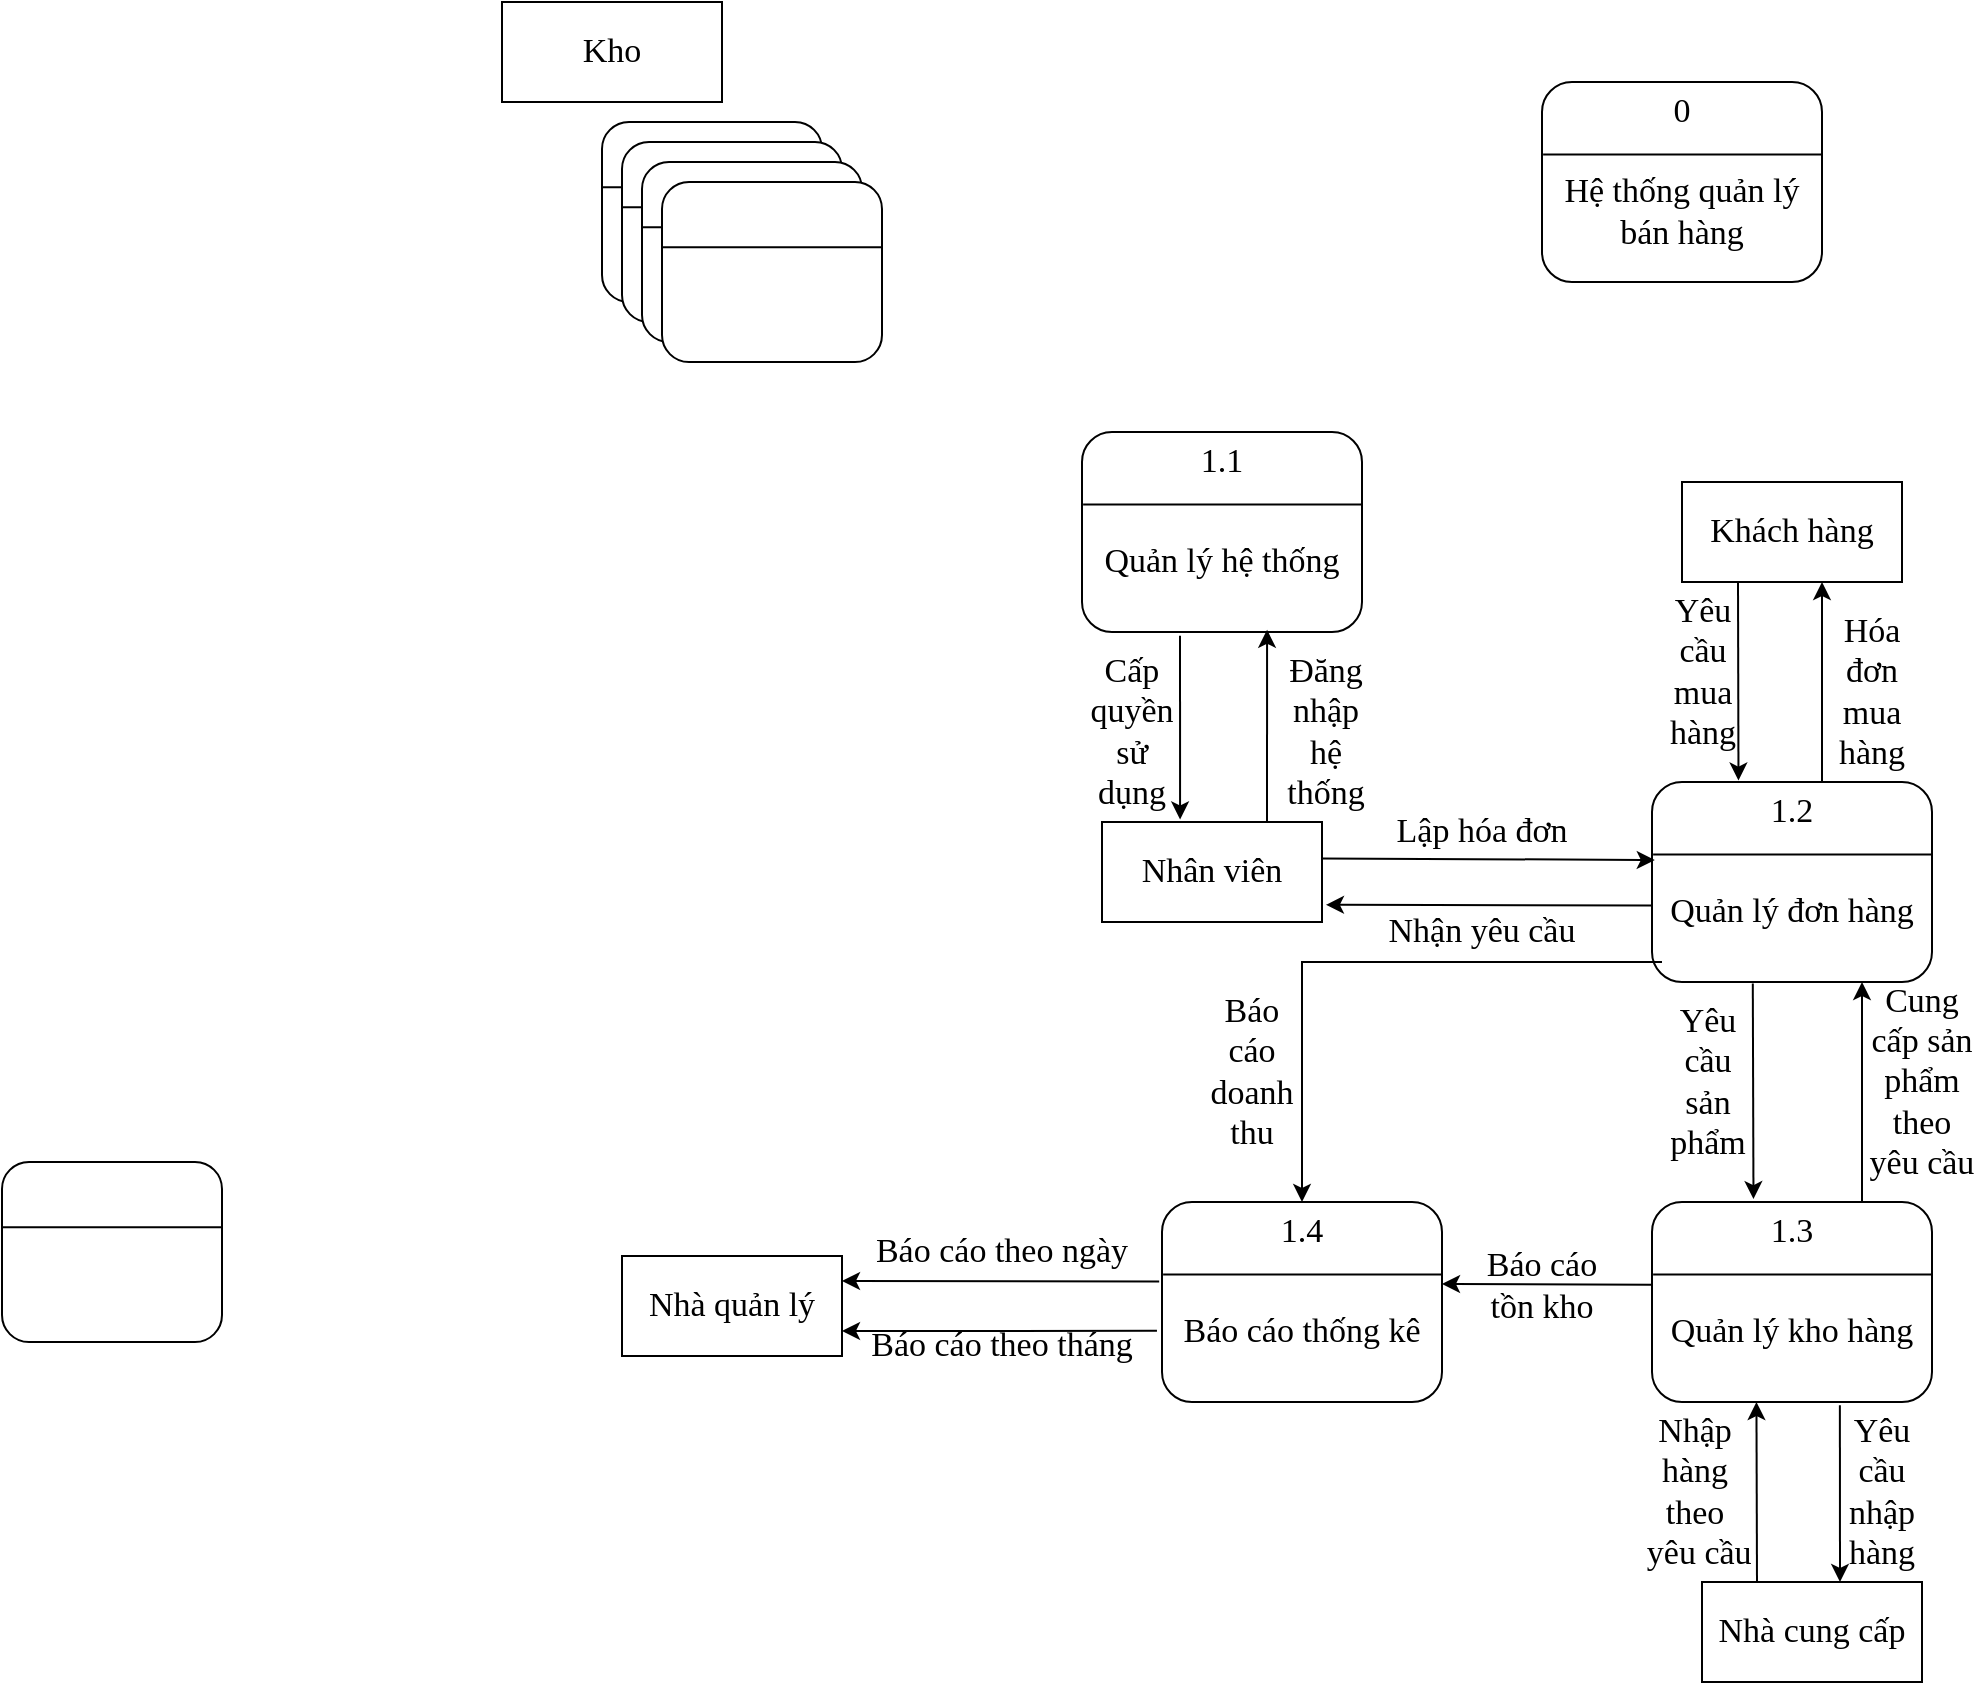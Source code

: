<mxfile version="17.4.2" type="device"><diagram id="tP2WVOeez_E_mUhoIqQR" name="Page-1"><mxGraphModel dx="2957" dy="952" grid="1" gridSize="10" guides="1" tooltips="1" connect="1" arrows="1" fold="1" page="1" pageScale="1" pageWidth="827" pageHeight="1169" math="0" shadow="0"><root><mxCell id="0"/><mxCell id="1" parent="0"/><mxCell id="1XlV6eVTxwRx2--54g8I-13" value="" style="group" parent="1" vertex="1" connectable="0"><mxGeometry x="-260" y="640" width="110" height="90" as="geometry"/></mxCell><mxCell id="1XlV6eVTxwRx2--54g8I-14" value="" style="rounded=1;whiteSpace=wrap;html=1;" parent="1XlV6eVTxwRx2--54g8I-13" vertex="1"><mxGeometry width="110" height="90" as="geometry"/></mxCell><mxCell id="1XlV6eVTxwRx2--54g8I-15" value="" style="endArrow=none;html=1;rounded=0;exitX=0.004;exitY=0.362;exitDx=0;exitDy=0;exitPerimeter=0;entryX=1;entryY=0.362;entryDx=0;entryDy=0;entryPerimeter=0;" parent="1XlV6eVTxwRx2--54g8I-13" source="1XlV6eVTxwRx2--54g8I-14" target="1XlV6eVTxwRx2--54g8I-14" edge="1"><mxGeometry width="50" height="50" relative="1" as="geometry"><mxPoint x="30" y="60" as="sourcePoint"/><mxPoint x="80" y="10" as="targetPoint"/></mxGeometry></mxCell><mxCell id="6nqsyzY-9u5JNoRdlPLR-1" value="" style="group" vertex="1" connectable="0" parent="1"><mxGeometry x="-10" y="60" width="740" height="840" as="geometry"/></mxCell><mxCell id="1XlV6eVTxwRx2--54g8I-3" value="" style="group" parent="6nqsyzY-9u5JNoRdlPLR-1" vertex="1" connectable="0"><mxGeometry x="50" y="60" width="110" height="90" as="geometry"/></mxCell><mxCell id="1XlV6eVTxwRx2--54g8I-1" value="" style="rounded=1;whiteSpace=wrap;html=1;" parent="1XlV6eVTxwRx2--54g8I-3" vertex="1"><mxGeometry width="110" height="90" as="geometry"/></mxCell><mxCell id="1XlV6eVTxwRx2--54g8I-2" value="" style="endArrow=none;html=1;rounded=0;exitX=0.004;exitY=0.362;exitDx=0;exitDy=0;exitPerimeter=0;entryX=1;entryY=0.362;entryDx=0;entryDy=0;entryPerimeter=0;" parent="1XlV6eVTxwRx2--54g8I-3" source="1XlV6eVTxwRx2--54g8I-1" target="1XlV6eVTxwRx2--54g8I-1" edge="1"><mxGeometry width="50" height="50" relative="1" as="geometry"><mxPoint x="30" y="60" as="sourcePoint"/><mxPoint x="80" y="10" as="targetPoint"/></mxGeometry></mxCell><mxCell id="1XlV6eVTxwRx2--54g8I-4" value="" style="group" parent="6nqsyzY-9u5JNoRdlPLR-1" vertex="1" connectable="0"><mxGeometry x="60" y="70" width="110" height="90" as="geometry"/></mxCell><mxCell id="1XlV6eVTxwRx2--54g8I-5" value="" style="rounded=1;whiteSpace=wrap;html=1;" parent="1XlV6eVTxwRx2--54g8I-4" vertex="1"><mxGeometry width="110" height="90" as="geometry"/></mxCell><mxCell id="1XlV6eVTxwRx2--54g8I-6" value="" style="endArrow=none;html=1;rounded=0;exitX=0.004;exitY=0.362;exitDx=0;exitDy=0;exitPerimeter=0;entryX=1;entryY=0.362;entryDx=0;entryDy=0;entryPerimeter=0;" parent="1XlV6eVTxwRx2--54g8I-4" source="1XlV6eVTxwRx2--54g8I-5" target="1XlV6eVTxwRx2--54g8I-5" edge="1"><mxGeometry width="50" height="50" relative="1" as="geometry"><mxPoint x="30" y="60" as="sourcePoint"/><mxPoint x="80" y="10" as="targetPoint"/></mxGeometry></mxCell><mxCell id="1XlV6eVTxwRx2--54g8I-7" value="" style="group" parent="6nqsyzY-9u5JNoRdlPLR-1" vertex="1" connectable="0"><mxGeometry x="70" y="80" width="110" height="90" as="geometry"/></mxCell><mxCell id="1XlV6eVTxwRx2--54g8I-8" value="" style="rounded=1;whiteSpace=wrap;html=1;" parent="1XlV6eVTxwRx2--54g8I-7" vertex="1"><mxGeometry width="110" height="90" as="geometry"/></mxCell><mxCell id="1XlV6eVTxwRx2--54g8I-9" value="" style="endArrow=none;html=1;rounded=0;exitX=0.004;exitY=0.362;exitDx=0;exitDy=0;exitPerimeter=0;entryX=1;entryY=0.362;entryDx=0;entryDy=0;entryPerimeter=0;" parent="1XlV6eVTxwRx2--54g8I-7" source="1XlV6eVTxwRx2--54g8I-8" target="1XlV6eVTxwRx2--54g8I-8" edge="1"><mxGeometry width="50" height="50" relative="1" as="geometry"><mxPoint x="30" y="60" as="sourcePoint"/><mxPoint x="80" y="10" as="targetPoint"/></mxGeometry></mxCell><mxCell id="1XlV6eVTxwRx2--54g8I-10" value="" style="group" parent="6nqsyzY-9u5JNoRdlPLR-1" vertex="1" connectable="0"><mxGeometry x="80" y="90" width="110" height="90" as="geometry"/></mxCell><mxCell id="1XlV6eVTxwRx2--54g8I-11" value="" style="rounded=1;whiteSpace=wrap;html=1;" parent="1XlV6eVTxwRx2--54g8I-10" vertex="1"><mxGeometry width="110" height="90" as="geometry"/></mxCell><mxCell id="1XlV6eVTxwRx2--54g8I-12" value="" style="endArrow=none;html=1;rounded=0;exitX=0.004;exitY=0.362;exitDx=0;exitDy=0;exitPerimeter=0;entryX=1;entryY=0.362;entryDx=0;entryDy=0;entryPerimeter=0;" parent="1XlV6eVTxwRx2--54g8I-10" source="1XlV6eVTxwRx2--54g8I-11" target="1XlV6eVTxwRx2--54g8I-11" edge="1"><mxGeometry width="50" height="50" relative="1" as="geometry"><mxPoint x="30" y="60" as="sourcePoint"/><mxPoint x="80" y="10" as="targetPoint"/></mxGeometry></mxCell><mxCell id="1XlV6eVTxwRx2--54g8I-16" value="" style="group" parent="6nqsyzY-9u5JNoRdlPLR-1" vertex="1" connectable="0"><mxGeometry x="520" y="40" width="140" height="100" as="geometry"/></mxCell><mxCell id="1XlV6eVTxwRx2--54g8I-21" value="" style="group" parent="1XlV6eVTxwRx2--54g8I-16" vertex="1" connectable="0"><mxGeometry width="140" height="100" as="geometry"/></mxCell><mxCell id="1XlV6eVTxwRx2--54g8I-17" value="" style="rounded=1;whiteSpace=wrap;html=1;" parent="1XlV6eVTxwRx2--54g8I-21" vertex="1"><mxGeometry width="140" height="100" as="geometry"/></mxCell><mxCell id="1XlV6eVTxwRx2--54g8I-19" value="Hệ thống quản lý bán hàng" style="text;html=1;strokeColor=none;fillColor=none;align=center;verticalAlign=middle;whiteSpace=wrap;rounded=0;fontSize=17;fontFamily=Times New Roman;" parent="1XlV6eVTxwRx2--54g8I-21" vertex="1"><mxGeometry x="5" y="50" width="130" height="30" as="geometry"/></mxCell><mxCell id="1XlV6eVTxwRx2--54g8I-20" value="0" style="text;html=1;strokeColor=none;fillColor=none;align=center;verticalAlign=middle;whiteSpace=wrap;rounded=0;fontFamily=Times New Roman;fontSize=17;" parent="1XlV6eVTxwRx2--54g8I-21" vertex="1"><mxGeometry x="40" width="60" height="30" as="geometry"/></mxCell><mxCell id="1XlV6eVTxwRx2--54g8I-18" value="" style="endArrow=none;html=1;rounded=0;exitX=0.004;exitY=0.362;exitDx=0;exitDy=0;exitPerimeter=0;entryX=1;entryY=0.362;entryDx=0;entryDy=0;entryPerimeter=0;" parent="1XlV6eVTxwRx2--54g8I-21" source="1XlV6eVTxwRx2--54g8I-17" target="1XlV6eVTxwRx2--54g8I-17" edge="1"><mxGeometry width="50" height="50" relative="1" as="geometry"><mxPoint x="38.182" y="66.667" as="sourcePoint"/><mxPoint x="101.818" y="11.111" as="targetPoint"/></mxGeometry></mxCell><mxCell id="1XlV6eVTxwRx2--54g8I-26" value="Kho" style="rounded=0;whiteSpace=wrap;html=1;fontFamily=Times New Roman;fontSize=17;" parent="6nqsyzY-9u5JNoRdlPLR-1" vertex="1"><mxGeometry width="110" height="50" as="geometry"/></mxCell><mxCell id="1XlV6eVTxwRx2--54g8I-103" value="" style="group" parent="6nqsyzY-9u5JNoRdlPLR-1" vertex="1" connectable="0"><mxGeometry x="60" y="215" width="680" height="625" as="geometry"/></mxCell><mxCell id="1XlV6eVTxwRx2--54g8I-23" value="Nhân viên" style="rounded=0;whiteSpace=wrap;html=1;fontFamily=Times New Roman;fontSize=17;" parent="1XlV6eVTxwRx2--54g8I-103" vertex="1"><mxGeometry x="240" y="195" width="110" height="50" as="geometry"/></mxCell><mxCell id="1XlV6eVTxwRx2--54g8I-24" value="Khách hàng" style="rounded=0;whiteSpace=wrap;html=1;fontFamily=Times New Roman;fontSize=17;" parent="1XlV6eVTxwRx2--54g8I-103" vertex="1"><mxGeometry x="530" y="25" width="110" height="50" as="geometry"/></mxCell><mxCell id="1XlV6eVTxwRx2--54g8I-25" value="Nhà cung cấp" style="rounded=0;whiteSpace=wrap;html=1;fontFamily=Times New Roman;fontSize=17;" parent="1XlV6eVTxwRx2--54g8I-103" vertex="1"><mxGeometry x="540" y="575" width="110" height="50" as="geometry"/></mxCell><mxCell id="1XlV6eVTxwRx2--54g8I-27" value="Nhà quản lý" style="rounded=0;whiteSpace=wrap;html=1;fontFamily=Times New Roman;fontSize=17;" parent="1XlV6eVTxwRx2--54g8I-103" vertex="1"><mxGeometry y="412" width="110" height="50" as="geometry"/></mxCell><mxCell id="1XlV6eVTxwRx2--54g8I-29" value="" style="group" parent="1XlV6eVTxwRx2--54g8I-103" vertex="1" connectable="0"><mxGeometry x="230" width="140" height="100" as="geometry"/></mxCell><mxCell id="1XlV6eVTxwRx2--54g8I-30" value="" style="group" parent="1XlV6eVTxwRx2--54g8I-29" vertex="1" connectable="0"><mxGeometry width="140" height="100" as="geometry"/></mxCell><mxCell id="1XlV6eVTxwRx2--54g8I-31" value="" style="rounded=1;whiteSpace=wrap;html=1;" parent="1XlV6eVTxwRx2--54g8I-30" vertex="1"><mxGeometry width="140" height="100" as="geometry"/></mxCell><mxCell id="1XlV6eVTxwRx2--54g8I-32" value="Quản lý hệ thống" style="text;html=1;strokeColor=none;fillColor=none;align=center;verticalAlign=middle;whiteSpace=wrap;rounded=0;fontSize=17;fontFamily=Times New Roman;" parent="1XlV6eVTxwRx2--54g8I-30" vertex="1"><mxGeometry x="5" y="50" width="130" height="30" as="geometry"/></mxCell><mxCell id="1XlV6eVTxwRx2--54g8I-33" value="&lt;font style=&quot;vertical-align: inherit&quot;&gt;&lt;font style=&quot;vertical-align: inherit&quot;&gt;&lt;font style=&quot;vertical-align: inherit&quot;&gt;&lt;font style=&quot;vertical-align: inherit&quot;&gt;&lt;font style=&quot;vertical-align: inherit&quot;&gt;&lt;font style=&quot;vertical-align: inherit&quot;&gt;1.1&lt;/font&gt;&lt;/font&gt;&lt;/font&gt;&lt;/font&gt;&lt;/font&gt;&lt;/font&gt;" style="text;html=1;strokeColor=none;fillColor=none;align=center;verticalAlign=middle;whiteSpace=wrap;rounded=0;fontFamily=Times New Roman;fontSize=17;" parent="1XlV6eVTxwRx2--54g8I-30" vertex="1"><mxGeometry x="40" width="60" height="30" as="geometry"/></mxCell><mxCell id="1XlV6eVTxwRx2--54g8I-34" value="" style="endArrow=none;html=1;rounded=0;exitX=0.004;exitY=0.362;exitDx=0;exitDy=0;exitPerimeter=0;entryX=1;entryY=0.362;entryDx=0;entryDy=0;entryPerimeter=0;" parent="1XlV6eVTxwRx2--54g8I-30" source="1XlV6eVTxwRx2--54g8I-31" target="1XlV6eVTxwRx2--54g8I-31" edge="1"><mxGeometry width="50" height="50" relative="1" as="geometry"><mxPoint x="38.182" y="66.667" as="sourcePoint"/><mxPoint x="101.818" y="11.111" as="targetPoint"/></mxGeometry></mxCell><mxCell id="1XlV6eVTxwRx2--54g8I-35" value="" style="group" parent="1XlV6eVTxwRx2--54g8I-103" vertex="1" connectable="0"><mxGeometry x="515" y="175" width="140" height="100" as="geometry"/></mxCell><mxCell id="1XlV6eVTxwRx2--54g8I-36" value="" style="group" parent="1XlV6eVTxwRx2--54g8I-35" vertex="1" connectable="0"><mxGeometry width="140" height="100" as="geometry"/></mxCell><mxCell id="1XlV6eVTxwRx2--54g8I-37" value="" style="rounded=1;whiteSpace=wrap;html=1;" parent="1XlV6eVTxwRx2--54g8I-36" vertex="1"><mxGeometry width="140" height="100" as="geometry"/></mxCell><mxCell id="1XlV6eVTxwRx2--54g8I-38" value="Quản lý đơn hàng" style="text;html=1;strokeColor=none;fillColor=none;align=center;verticalAlign=middle;whiteSpace=wrap;rounded=0;fontSize=17;fontFamily=Times New Roman;" parent="1XlV6eVTxwRx2--54g8I-36" vertex="1"><mxGeometry x="5" y="50" width="130" height="30" as="geometry"/></mxCell><mxCell id="1XlV6eVTxwRx2--54g8I-39" value="&lt;font style=&quot;vertical-align: inherit&quot;&gt;&lt;font style=&quot;vertical-align: inherit&quot;&gt;1.2&lt;/font&gt;&lt;/font&gt;" style="text;html=1;strokeColor=none;fillColor=none;align=center;verticalAlign=middle;whiteSpace=wrap;rounded=0;fontFamily=Times New Roman;fontSize=17;" parent="1XlV6eVTxwRx2--54g8I-36" vertex="1"><mxGeometry x="40" width="60" height="30" as="geometry"/></mxCell><mxCell id="1XlV6eVTxwRx2--54g8I-40" value="" style="endArrow=none;html=1;rounded=0;exitX=0.004;exitY=0.362;exitDx=0;exitDy=0;exitPerimeter=0;entryX=1;entryY=0.362;entryDx=0;entryDy=0;entryPerimeter=0;" parent="1XlV6eVTxwRx2--54g8I-36" source="1XlV6eVTxwRx2--54g8I-37" target="1XlV6eVTxwRx2--54g8I-37" edge="1"><mxGeometry width="50" height="50" relative="1" as="geometry"><mxPoint x="38.182" y="66.667" as="sourcePoint"/><mxPoint x="101.818" y="11.111" as="targetPoint"/></mxGeometry></mxCell><mxCell id="1XlV6eVTxwRx2--54g8I-41" value="" style="group" parent="1XlV6eVTxwRx2--54g8I-103" vertex="1" connectable="0"><mxGeometry x="515" y="385" width="140" height="100" as="geometry"/></mxCell><mxCell id="1XlV6eVTxwRx2--54g8I-42" value="" style="group" parent="1XlV6eVTxwRx2--54g8I-41" vertex="1" connectable="0"><mxGeometry width="140" height="100" as="geometry"/></mxCell><mxCell id="1XlV6eVTxwRx2--54g8I-43" value="" style="rounded=1;whiteSpace=wrap;html=1;" parent="1XlV6eVTxwRx2--54g8I-42" vertex="1"><mxGeometry width="140" height="100" as="geometry"/></mxCell><mxCell id="1XlV6eVTxwRx2--54g8I-44" value="Quản lý kho hàng" style="text;html=1;strokeColor=none;fillColor=none;align=center;verticalAlign=middle;whiteSpace=wrap;rounded=0;fontSize=17;fontFamily=Times New Roman;" parent="1XlV6eVTxwRx2--54g8I-42" vertex="1"><mxGeometry x="5" y="50" width="130" height="30" as="geometry"/></mxCell><mxCell id="1XlV6eVTxwRx2--54g8I-45" value="&lt;font style=&quot;vertical-align: inherit&quot;&gt;&lt;font style=&quot;vertical-align: inherit&quot;&gt;1.3&lt;/font&gt;&lt;/font&gt;" style="text;html=1;strokeColor=none;fillColor=none;align=center;verticalAlign=middle;whiteSpace=wrap;rounded=0;fontFamily=Times New Roman;fontSize=17;" parent="1XlV6eVTxwRx2--54g8I-42" vertex="1"><mxGeometry x="40" width="60" height="30" as="geometry"/></mxCell><mxCell id="1XlV6eVTxwRx2--54g8I-46" value="" style="endArrow=none;html=1;rounded=0;exitX=0.004;exitY=0.362;exitDx=0;exitDy=0;exitPerimeter=0;entryX=1;entryY=0.362;entryDx=0;entryDy=0;entryPerimeter=0;" parent="1XlV6eVTxwRx2--54g8I-42" source="1XlV6eVTxwRx2--54g8I-43" target="1XlV6eVTxwRx2--54g8I-43" edge="1"><mxGeometry width="50" height="50" relative="1" as="geometry"><mxPoint x="38.182" y="66.667" as="sourcePoint"/><mxPoint x="101.818" y="11.111" as="targetPoint"/></mxGeometry></mxCell><mxCell id="1XlV6eVTxwRx2--54g8I-47" value="" style="group" parent="1XlV6eVTxwRx2--54g8I-103" vertex="1" connectable="0"><mxGeometry x="270" y="385" width="140" height="100" as="geometry"/></mxCell><mxCell id="1XlV6eVTxwRx2--54g8I-48" value="" style="group" parent="1XlV6eVTxwRx2--54g8I-47" vertex="1" connectable="0"><mxGeometry width="140" height="100" as="geometry"/></mxCell><mxCell id="1XlV6eVTxwRx2--54g8I-49" value="" style="rounded=1;whiteSpace=wrap;html=1;" parent="1XlV6eVTxwRx2--54g8I-48" vertex="1"><mxGeometry width="140" height="100" as="geometry"/></mxCell><mxCell id="1XlV6eVTxwRx2--54g8I-50" value="Báo cáo thống kê" style="text;html=1;strokeColor=none;fillColor=none;align=center;verticalAlign=middle;whiteSpace=wrap;rounded=0;fontSize=17;fontFamily=Times New Roman;" parent="1XlV6eVTxwRx2--54g8I-48" vertex="1"><mxGeometry x="5" y="50" width="130" height="30" as="geometry"/></mxCell><mxCell id="1XlV6eVTxwRx2--54g8I-51" value="&lt;font style=&quot;vertical-align: inherit&quot;&gt;&lt;font style=&quot;vertical-align: inherit&quot;&gt;1.4&lt;/font&gt;&lt;/font&gt;" style="text;html=1;strokeColor=none;fillColor=none;align=center;verticalAlign=middle;whiteSpace=wrap;rounded=0;fontFamily=Times New Roman;fontSize=17;" parent="1XlV6eVTxwRx2--54g8I-48" vertex="1"><mxGeometry x="40" width="60" height="30" as="geometry"/></mxCell><mxCell id="1XlV6eVTxwRx2--54g8I-52" value="" style="endArrow=none;html=1;rounded=0;exitX=0.004;exitY=0.362;exitDx=0;exitDy=0;exitPerimeter=0;entryX=1;entryY=0.362;entryDx=0;entryDy=0;entryPerimeter=0;" parent="1XlV6eVTxwRx2--54g8I-48" source="1XlV6eVTxwRx2--54g8I-49" target="1XlV6eVTxwRx2--54g8I-49" edge="1"><mxGeometry width="50" height="50" relative="1" as="geometry"><mxPoint x="38.182" y="66.667" as="sourcePoint"/><mxPoint x="101.818" y="11.111" as="targetPoint"/></mxGeometry></mxCell><mxCell id="1XlV6eVTxwRx2--54g8I-60" value="" style="endArrow=classic;html=1;rounded=0;fontFamily=Times New Roman;fontSize=17;exitX=0.75;exitY=0;exitDx=0;exitDy=0;entryX=0.661;entryY=0.989;entryDx=0;entryDy=0;entryPerimeter=0;" parent="1XlV6eVTxwRx2--54g8I-103" source="1XlV6eVTxwRx2--54g8I-23" target="1XlV6eVTxwRx2--54g8I-31" edge="1"><mxGeometry width="50" height="50" relative="1" as="geometry"><mxPoint x="160" y="535" as="sourcePoint"/><mxPoint x="70" y="235" as="targetPoint"/></mxGeometry></mxCell><mxCell id="1XlV6eVTxwRx2--54g8I-61" value="" style="endArrow=classic;html=1;rounded=0;fontFamily=Times New Roman;fontSize=17;exitX=0.35;exitY=1.019;exitDx=0;exitDy=0;entryX=0.355;entryY=-0.025;entryDx=0;entryDy=0;exitPerimeter=0;entryPerimeter=0;" parent="1XlV6eVTxwRx2--54g8I-103" source="1XlV6eVTxwRx2--54g8I-31" target="1XlV6eVTxwRx2--54g8I-23" edge="1"><mxGeometry width="50" height="50" relative="1" as="geometry"><mxPoint x="220" y="345" as="sourcePoint"/><mxPoint x="330" y="285" as="targetPoint"/></mxGeometry></mxCell><mxCell id="1XlV6eVTxwRx2--54g8I-65" value="" style="endArrow=classic;html=1;rounded=0;fontFamily=Times New Roman;fontSize=17;exitX=0.996;exitY=0.364;exitDx=0;exitDy=0;exitPerimeter=0;entryX=0.01;entryY=0.39;entryDx=0;entryDy=0;entryPerimeter=0;" parent="1XlV6eVTxwRx2--54g8I-103" source="1XlV6eVTxwRx2--54g8I-23" target="1XlV6eVTxwRx2--54g8I-37" edge="1"><mxGeometry width="50" height="50" relative="1" as="geometry"><mxPoint x="300" y="495" as="sourcePoint"/><mxPoint x="510" y="213" as="targetPoint"/></mxGeometry></mxCell><mxCell id="1XlV6eVTxwRx2--54g8I-68" value="Đăng nhập hệ thống" style="text;html=1;strokeColor=none;fillColor=none;align=center;verticalAlign=middle;whiteSpace=wrap;rounded=0;fontFamily=Times New Roman;fontSize=17;rotation=0;" parent="1XlV6eVTxwRx2--54g8I-103" vertex="1"><mxGeometry x="332.5" y="135" width="37.5" height="30" as="geometry"/></mxCell><mxCell id="1XlV6eVTxwRx2--54g8I-69" value="Cấp quyền sử dụng" style="text;html=1;strokeColor=none;fillColor=none;align=center;verticalAlign=middle;whiteSpace=wrap;rounded=0;fontFamily=Times New Roman;fontSize=17;rotation=0;" parent="1XlV6eVTxwRx2--54g8I-103" vertex="1"><mxGeometry x="230" y="135" width="50" height="30" as="geometry"/></mxCell><mxCell id="1XlV6eVTxwRx2--54g8I-70" value="Lập hóa đơn" style="text;html=1;strokeColor=none;fillColor=none;align=center;verticalAlign=middle;whiteSpace=wrap;rounded=0;fontFamily=Times New Roman;fontSize=17;rotation=0;" parent="1XlV6eVTxwRx2--54g8I-103" vertex="1"><mxGeometry x="380" y="185" width="100" height="30" as="geometry"/></mxCell><mxCell id="1XlV6eVTxwRx2--54g8I-71" value="" style="endArrow=classic;html=1;rounded=0;fontFamily=Times New Roman;fontSize=17;entryX=1.018;entryY=0.828;entryDx=0;entryDy=0;entryPerimeter=0;exitX=0.001;exitY=0.617;exitDx=0;exitDy=0;exitPerimeter=0;" parent="1XlV6eVTxwRx2--54g8I-103" source="1XlV6eVTxwRx2--54g8I-37" target="1XlV6eVTxwRx2--54g8I-23" edge="1"><mxGeometry width="50" height="50" relative="1" as="geometry"><mxPoint x="510" y="235" as="sourcePoint"/><mxPoint x="240" y="295" as="targetPoint"/></mxGeometry></mxCell><mxCell id="1XlV6eVTxwRx2--54g8I-72" value="Nhận yêu cầu" style="text;html=1;strokeColor=none;fillColor=none;align=center;verticalAlign=middle;whiteSpace=wrap;rounded=0;fontFamily=Times New Roman;fontSize=17;rotation=0;" parent="1XlV6eVTxwRx2--54g8I-103" vertex="1"><mxGeometry x="370" y="235" width="120" height="30" as="geometry"/></mxCell><mxCell id="1XlV6eVTxwRx2--54g8I-76" value="" style="endArrow=classic;html=1;rounded=0;fontFamily=Times New Roman;fontSize=17;exitX=0.75;exitY=0;exitDx=0;exitDy=0;" parent="1XlV6eVTxwRx2--54g8I-103" source="1XlV6eVTxwRx2--54g8I-39" edge="1"><mxGeometry width="50" height="50" relative="1" as="geometry"><mxPoint x="540" y="175" as="sourcePoint"/><mxPoint x="600" y="75" as="targetPoint"/></mxGeometry></mxCell><mxCell id="1XlV6eVTxwRx2--54g8I-77" value="" style="endArrow=classic;html=1;rounded=0;fontFamily=Times New Roman;fontSize=17;entryX=0.054;entryY=-0.024;entryDx=0;entryDy=0;entryPerimeter=0;" parent="1XlV6eVTxwRx2--54g8I-103" target="1XlV6eVTxwRx2--54g8I-39" edge="1"><mxGeometry width="50" height="50" relative="1" as="geometry"><mxPoint x="558" y="75" as="sourcePoint"/><mxPoint x="620" y="105" as="targetPoint"/></mxGeometry></mxCell><mxCell id="1XlV6eVTxwRx2--54g8I-78" value="Yêu cầu mua hàng" style="text;html=1;strokeColor=none;fillColor=none;align=center;verticalAlign=middle;whiteSpace=wrap;rounded=0;fontFamily=Times New Roman;fontSize=17;" parent="1XlV6eVTxwRx2--54g8I-103" vertex="1"><mxGeometry x="512.5" y="105" width="55" height="30" as="geometry"/></mxCell><mxCell id="1XlV6eVTxwRx2--54g8I-79" value="Hóa đơn mua hàng" style="text;html=1;strokeColor=none;fillColor=none;align=center;verticalAlign=middle;whiteSpace=wrap;rounded=0;fontFamily=Times New Roman;fontSize=17;" parent="1XlV6eVTxwRx2--54g8I-103" vertex="1"><mxGeometry x="600" y="115" width="50" height="30" as="geometry"/></mxCell><mxCell id="1XlV6eVTxwRx2--54g8I-81" value="" style="endArrow=classic;html=1;rounded=0;fontFamily=Times New Roman;fontSize=17;exitX=0.75;exitY=0;exitDx=0;exitDy=0;entryX=0.75;entryY=1;entryDx=0;entryDy=0;" parent="1XlV6eVTxwRx2--54g8I-103" source="1XlV6eVTxwRx2--54g8I-43" target="1XlV6eVTxwRx2--54g8I-37" edge="1"><mxGeometry width="50" height="50" relative="1" as="geometry"><mxPoint x="350" y="465" as="sourcePoint"/><mxPoint x="400" y="415" as="targetPoint"/></mxGeometry></mxCell><mxCell id="1XlV6eVTxwRx2--54g8I-82" value="" style="endArrow=classic;html=1;rounded=0;fontFamily=Times New Roman;fontSize=17;exitX=0.36;exitY=1.007;exitDx=0;exitDy=0;exitPerimeter=0;entryX=0.179;entryY=-0.048;entryDx=0;entryDy=0;entryPerimeter=0;" parent="1XlV6eVTxwRx2--54g8I-103" source="1XlV6eVTxwRx2--54g8I-37" target="1XlV6eVTxwRx2--54g8I-45" edge="1"><mxGeometry width="50" height="50" relative="1" as="geometry"><mxPoint x="410" y="355" as="sourcePoint"/><mxPoint x="460" y="305" as="targetPoint"/></mxGeometry></mxCell><mxCell id="1XlV6eVTxwRx2--54g8I-83" value="Yêu cầu sản phẩm" style="text;html=1;strokeColor=none;fillColor=none;align=center;verticalAlign=middle;whiteSpace=wrap;rounded=0;fontFamily=Times New Roman;fontSize=17;" parent="1XlV6eVTxwRx2--54g8I-103" vertex="1"><mxGeometry x="517.5" y="310" width="50" height="30" as="geometry"/></mxCell><mxCell id="1XlV6eVTxwRx2--54g8I-84" value="Cung cấp sản phẩm theo yêu cầu" style="text;html=1;strokeColor=none;fillColor=none;align=center;verticalAlign=middle;whiteSpace=wrap;rounded=0;fontFamily=Times New Roman;fontSize=17;" parent="1XlV6eVTxwRx2--54g8I-103" vertex="1"><mxGeometry x="620" y="310" width="60" height="30" as="geometry"/></mxCell><mxCell id="1XlV6eVTxwRx2--54g8I-90" value="" style="endArrow=classic;html=1;rounded=0;fontFamily=Times New Roman;fontSize=17;entryX=0.5;entryY=0;entryDx=0;entryDy=0;" parent="1XlV6eVTxwRx2--54g8I-103" target="1XlV6eVTxwRx2--54g8I-51" edge="1"><mxGeometry width="50" height="50" relative="1" as="geometry"><mxPoint x="520" y="265" as="sourcePoint"/><mxPoint x="400" y="295" as="targetPoint"/><Array as="points"><mxPoint x="340" y="265"/></Array></mxGeometry></mxCell><mxCell id="1XlV6eVTxwRx2--54g8I-91" value="" style="endArrow=classic;html=1;rounded=0;fontFamily=Times New Roman;fontSize=17;exitX=-0.003;exitY=0.414;exitDx=0;exitDy=0;exitPerimeter=0;" parent="1XlV6eVTxwRx2--54g8I-103" source="1XlV6eVTxwRx2--54g8I-43" edge="1"><mxGeometry width="50" height="50" relative="1" as="geometry"><mxPoint x="350" y="345" as="sourcePoint"/><mxPoint x="410" y="426" as="targetPoint"/></mxGeometry></mxCell><mxCell id="1XlV6eVTxwRx2--54g8I-92" value="Báo cáo tồn kho" style="text;html=1;strokeColor=none;fillColor=none;align=center;verticalAlign=middle;whiteSpace=wrap;rounded=0;fontFamily=Times New Roman;fontSize=17;" parent="1XlV6eVTxwRx2--54g8I-103" vertex="1"><mxGeometry x="430" y="412" width="60" height="30" as="geometry"/></mxCell><mxCell id="1XlV6eVTxwRx2--54g8I-93" value="Báo cáo doanh thu" style="text;html=1;strokeColor=none;fillColor=none;align=center;verticalAlign=middle;whiteSpace=wrap;rounded=0;fontFamily=Times New Roman;fontSize=17;" parent="1XlV6eVTxwRx2--54g8I-103" vertex="1"><mxGeometry x="290" y="305" width="50" height="30" as="geometry"/></mxCell><mxCell id="1XlV6eVTxwRx2--54g8I-94" value="" style="endArrow=classic;html=1;rounded=0;fontFamily=Times New Roman;fontSize=17;exitX=-0.01;exitY=0.398;exitDx=0;exitDy=0;exitPerimeter=0;entryX=1;entryY=0.25;entryDx=0;entryDy=0;" parent="1XlV6eVTxwRx2--54g8I-103" source="1XlV6eVTxwRx2--54g8I-49" target="1XlV6eVTxwRx2--54g8I-27" edge="1"><mxGeometry width="50" height="50" relative="1" as="geometry"><mxPoint x="220" y="385" as="sourcePoint"/><mxPoint x="140" y="425" as="targetPoint"/></mxGeometry></mxCell><mxCell id="1XlV6eVTxwRx2--54g8I-95" value="" style="endArrow=classic;html=1;rounded=0;fontFamily=Times New Roman;fontSize=17;exitX=-0.018;exitY=0.644;exitDx=0;exitDy=0;exitPerimeter=0;entryX=1;entryY=0.75;entryDx=0;entryDy=0;" parent="1XlV6eVTxwRx2--54g8I-103" source="1XlV6eVTxwRx2--54g8I-49" target="1XlV6eVTxwRx2--54g8I-27" edge="1"><mxGeometry width="50" height="50" relative="1" as="geometry"><mxPoint x="220" y="385" as="sourcePoint"/><mxPoint x="270" y="335" as="targetPoint"/></mxGeometry></mxCell><mxCell id="1XlV6eVTxwRx2--54g8I-96" value="Báo cáo theo ngày" style="text;html=1;strokeColor=none;fillColor=none;align=center;verticalAlign=middle;whiteSpace=wrap;rounded=0;fontFamily=Times New Roman;fontSize=17;" parent="1XlV6eVTxwRx2--54g8I-103" vertex="1"><mxGeometry x="120" y="395" width="140" height="30" as="geometry"/></mxCell><mxCell id="1XlV6eVTxwRx2--54g8I-97" value="Báo cáo theo tháng" style="text;html=1;strokeColor=none;fillColor=none;align=center;verticalAlign=middle;whiteSpace=wrap;rounded=0;fontFamily=Times New Roman;fontSize=17;" parent="1XlV6eVTxwRx2--54g8I-103" vertex="1"><mxGeometry x="120" y="442" width="140" height="30" as="geometry"/></mxCell><mxCell id="1XlV6eVTxwRx2--54g8I-99" value="" style="endArrow=classic;html=1;rounded=0;fontFamily=Times New Roman;fontSize=17;exitX=0.671;exitY=1.016;exitDx=0;exitDy=0;exitPerimeter=0;" parent="1XlV6eVTxwRx2--54g8I-103" source="1XlV6eVTxwRx2--54g8I-43" edge="1"><mxGeometry width="50" height="50" relative="1" as="geometry"><mxPoint x="540" y="495" as="sourcePoint"/><mxPoint x="609" y="575" as="targetPoint"/></mxGeometry></mxCell><mxCell id="1XlV6eVTxwRx2--54g8I-100" value="Yêu cầu nhập hàng" style="text;html=1;strokeColor=none;fillColor=none;align=center;verticalAlign=middle;whiteSpace=wrap;rounded=0;fontFamily=Times New Roman;fontSize=17;" parent="1XlV6eVTxwRx2--54g8I-103" vertex="1"><mxGeometry x="605" y="515" width="50" height="30" as="geometry"/></mxCell><mxCell id="1XlV6eVTxwRx2--54g8I-101" value="" style="endArrow=classic;html=1;rounded=0;fontFamily=Times New Roman;fontSize=17;exitX=0.25;exitY=0;exitDx=0;exitDy=0;entryX=0.373;entryY=1;entryDx=0;entryDy=0;entryPerimeter=0;" parent="1XlV6eVTxwRx2--54g8I-103" source="1XlV6eVTxwRx2--54g8I-25" target="1XlV6eVTxwRx2--54g8I-43" edge="1"><mxGeometry width="50" height="50" relative="1" as="geometry"><mxPoint x="590" y="505" as="sourcePoint"/><mxPoint x="640" y="455" as="targetPoint"/></mxGeometry></mxCell><mxCell id="1XlV6eVTxwRx2--54g8I-102" value="Nhập hàng theo&lt;br&gt;&amp;nbsp;yêu cầu" style="text;html=1;strokeColor=none;fillColor=none;align=center;verticalAlign=middle;whiteSpace=wrap;rounded=0;fontFamily=Times New Roman;fontSize=17;" parent="1XlV6eVTxwRx2--54g8I-103" vertex="1"><mxGeometry x="505" y="515" width="62.5" height="30" as="geometry"/></mxCell></root></mxGraphModel></diagram></mxfile>